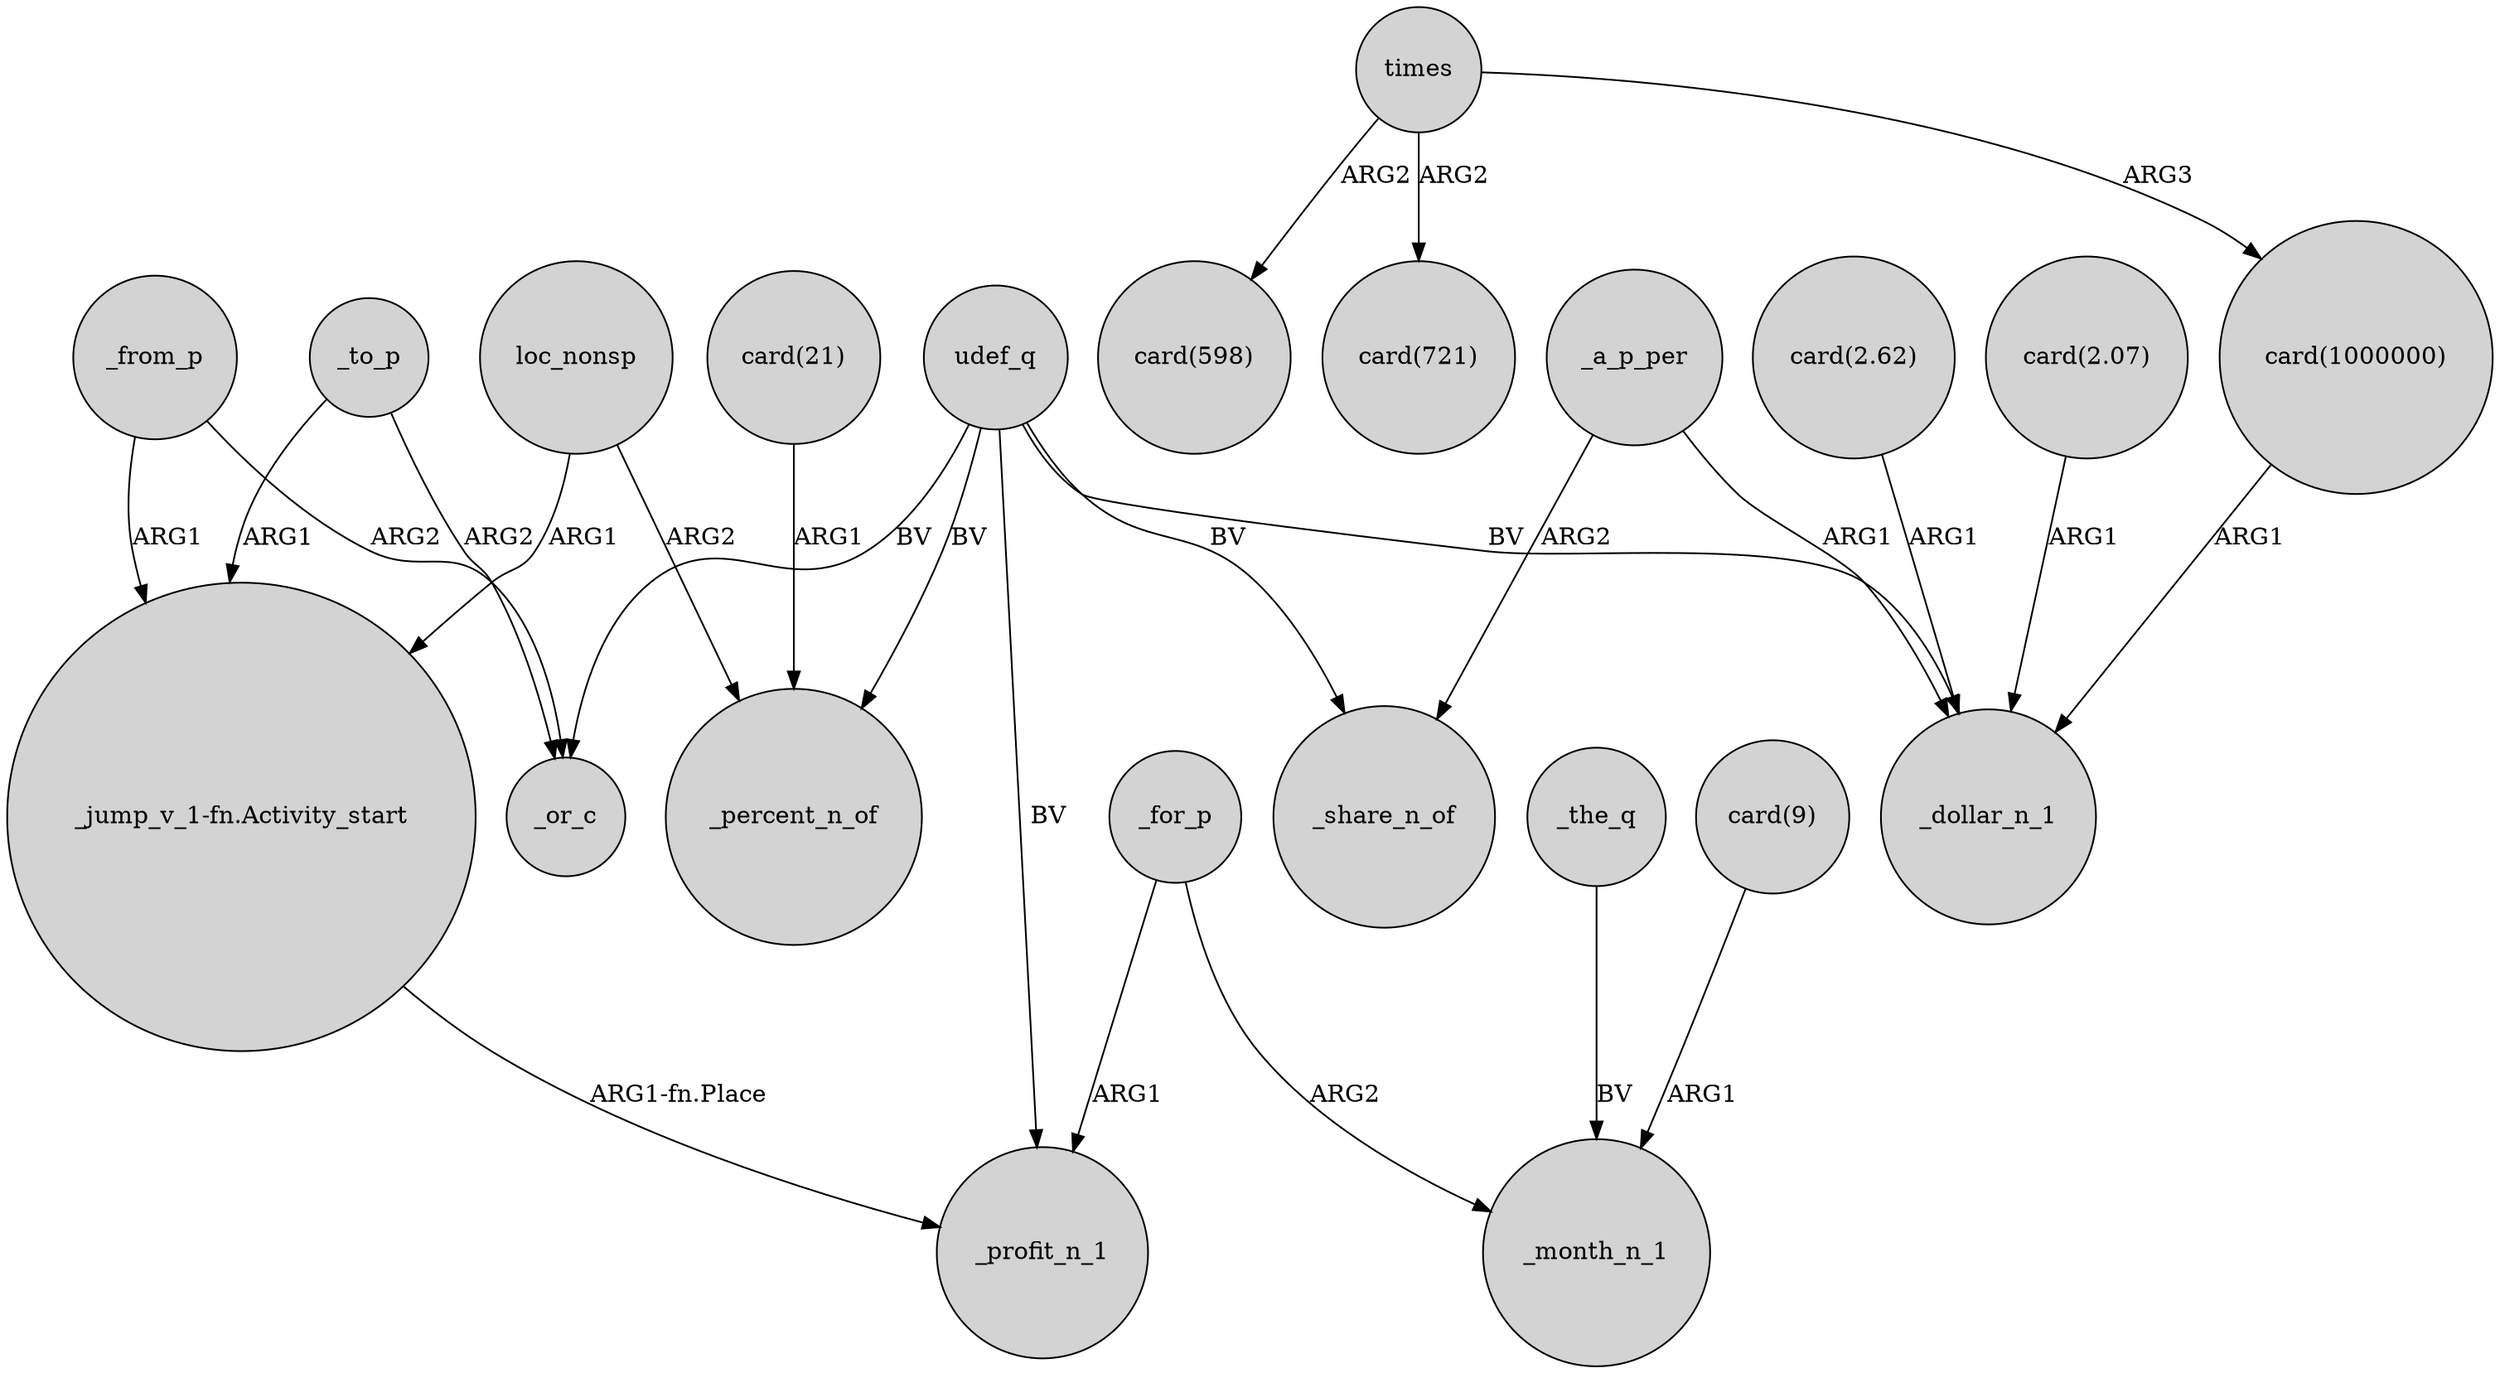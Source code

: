 digraph {
	node [shape=circle style=filled]
	_to_p -> _or_c [label=ARG2]
	_for_p -> _profit_n_1 [label=ARG1]
	_from_p -> "_jump_v_1-fn.Activity_start" [label=ARG1]
	_the_q -> _month_n_1 [label=BV]
	times -> "card(1000000)" [label=ARG3]
	udef_q -> _profit_n_1 [label=BV]
	"_jump_v_1-fn.Activity_start" -> _profit_n_1 [label="ARG1-fn.Place"]
	udef_q -> _or_c [label=BV]
	times -> "card(598)" [label=ARG2]
	_a_p_per -> _share_n_of [label=ARG2]
	udef_q -> _percent_n_of [label=BV]
	udef_q -> _share_n_of [label=BV]
	udef_q -> _dollar_n_1 [label=BV]
	"card(1000000)" -> _dollar_n_1 [label=ARG1]
	loc_nonsp -> "_jump_v_1-fn.Activity_start" [label=ARG1]
	_from_p -> _or_c [label=ARG2]
	_a_p_per -> _dollar_n_1 [label=ARG1]
	"card(2.62)" -> _dollar_n_1 [label=ARG1]
	"card(9)" -> _month_n_1 [label=ARG1]
	_to_p -> "_jump_v_1-fn.Activity_start" [label=ARG1]
	times -> "card(721)" [label=ARG2]
	"card(2.07)" -> _dollar_n_1 [label=ARG1]
	"card(21)" -> _percent_n_of [label=ARG1]
	_for_p -> _month_n_1 [label=ARG2]
	loc_nonsp -> _percent_n_of [label=ARG2]
}
